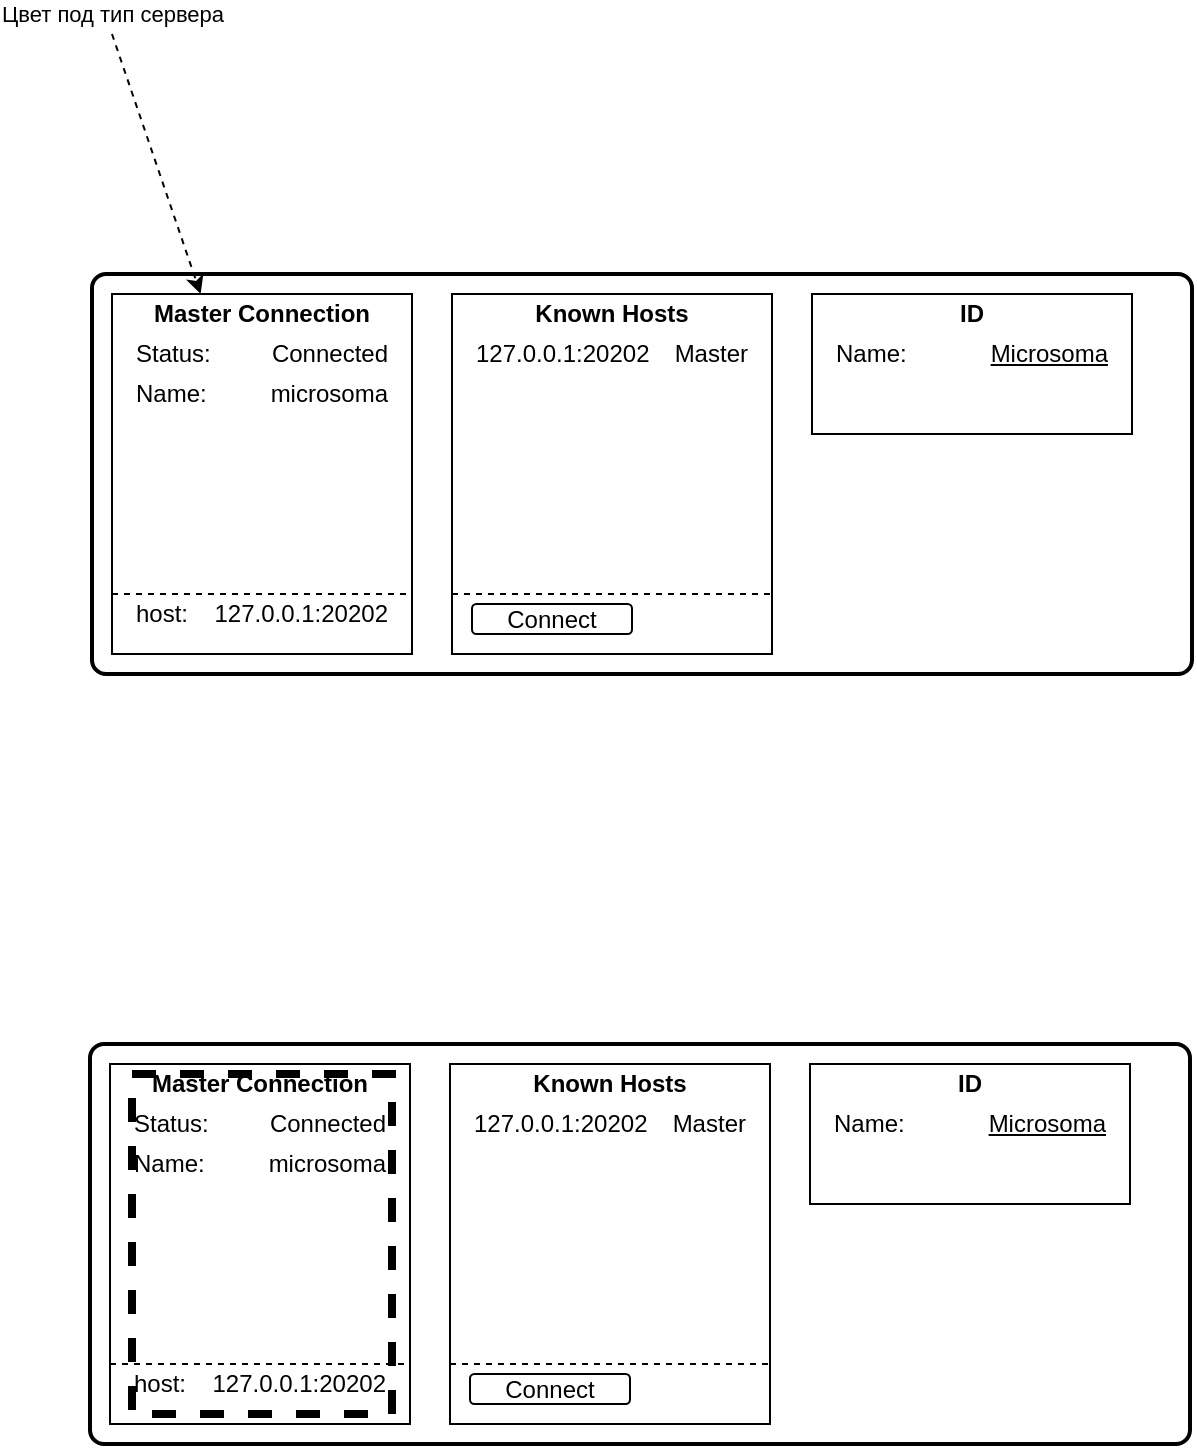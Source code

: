 <mxfile version="24.0.4" type="device">
  <diagram name="Страница — 1" id="NdSyuFLK1fj1kUjA3B4n">
    <mxGraphModel dx="573" dy="367" grid="1" gridSize="10" guides="1" tooltips="1" connect="1" arrows="1" fold="1" page="1" pageScale="1" pageWidth="827" pageHeight="1169" math="0" shadow="0">
      <root>
        <mxCell id="0" />
        <mxCell id="1" parent="0" />
        <mxCell id="UGXJc9DiYx_G-A-Y2eRg-1" value="" style="rounded=1;whiteSpace=wrap;html=1;absoluteArcSize=1;arcSize=14;strokeWidth=2;" parent="1" vertex="1">
          <mxGeometry x="140" y="200" width="550" height="200" as="geometry" />
        </mxCell>
        <mxCell id="UGXJc9DiYx_G-A-Y2eRg-3" value="" style="rounded=0;whiteSpace=wrap;html=1;" parent="1" vertex="1">
          <mxGeometry x="150" y="210" width="150" height="180" as="geometry" />
        </mxCell>
        <mxCell id="UGXJc9DiYx_G-A-Y2eRg-4" value="&lt;b&gt;Master Connection&lt;/b&gt;" style="text;html=1;align=center;verticalAlign=middle;whiteSpace=wrap;rounded=0;" parent="1" vertex="1">
          <mxGeometry x="150" y="210" width="150" height="20" as="geometry" />
        </mxCell>
        <mxCell id="UGXJc9DiYx_G-A-Y2eRg-5" value="Status:" style="text;html=1;align=left;verticalAlign=middle;whiteSpace=wrap;rounded=0;" parent="1" vertex="1">
          <mxGeometry x="160" y="230" width="60" height="20" as="geometry" />
        </mxCell>
        <mxCell id="UGXJc9DiYx_G-A-Y2eRg-7" value="Name:" style="text;html=1;align=left;verticalAlign=middle;whiteSpace=wrap;rounded=0;" parent="1" vertex="1">
          <mxGeometry x="160" y="250" width="60" height="20" as="geometry" />
        </mxCell>
        <mxCell id="UGXJc9DiYx_G-A-Y2eRg-8" value="" style="edgeStyle=none;orthogonalLoop=1;jettySize=auto;html=1;rounded=0;dashed=1;" parent="1" target="UGXJc9DiYx_G-A-Y2eRg-3" edge="1">
          <mxGeometry width="80" relative="1" as="geometry">
            <mxPoint x="150" y="80" as="sourcePoint" />
            <mxPoint x="230" y="80" as="targetPoint" />
            <Array as="points" />
          </mxGeometry>
        </mxCell>
        <mxCell id="UGXJc9DiYx_G-A-Y2eRg-9" value="Цвет под тип сервера" style="edgeLabel;html=1;align=center;verticalAlign=middle;resizable=0;points=[];" parent="UGXJc9DiYx_G-A-Y2eRg-8" vertex="1" connectable="0">
          <mxGeometry x="-0.881" y="-1" relative="1" as="geometry">
            <mxPoint x="-2" y="-18" as="offset" />
          </mxGeometry>
        </mxCell>
        <mxCell id="UGXJc9DiYx_G-A-Y2eRg-10" value="Connected" style="text;strokeColor=none;align=right;fillColor=none;html=1;verticalAlign=middle;whiteSpace=wrap;rounded=0;" parent="1" vertex="1">
          <mxGeometry x="230" y="230" width="60" height="20" as="geometry" />
        </mxCell>
        <mxCell id="UGXJc9DiYx_G-A-Y2eRg-11" value="microsoma" style="text;strokeColor=none;align=right;fillColor=none;html=1;verticalAlign=middle;whiteSpace=wrap;rounded=0;" parent="1" vertex="1">
          <mxGeometry x="230" y="250" width="60" height="20" as="geometry" />
        </mxCell>
        <mxCell id="UGXJc9DiYx_G-A-Y2eRg-12" value="host:" style="text;html=1;align=left;verticalAlign=middle;whiteSpace=wrap;rounded=0;" parent="1" vertex="1">
          <mxGeometry x="160" y="360" width="60" height="20" as="geometry" />
        </mxCell>
        <mxCell id="UGXJc9DiYx_G-A-Y2eRg-13" value="127.0.0.1:20202" style="text;strokeColor=none;align=right;fillColor=none;html=1;verticalAlign=middle;whiteSpace=wrap;rounded=0;" parent="1" vertex="1">
          <mxGeometry x="230" y="360" width="60" height="20" as="geometry" />
        </mxCell>
        <mxCell id="UGXJc9DiYx_G-A-Y2eRg-14" value="" style="endArrow=none;dashed=1;html=1;rounded=0;entryX=1;entryY=0.833;entryDx=0;entryDy=0;entryPerimeter=0;" parent="1" target="UGXJc9DiYx_G-A-Y2eRg-3" edge="1">
          <mxGeometry width="50" height="50" relative="1" as="geometry">
            <mxPoint x="150" y="360" as="sourcePoint" />
            <mxPoint x="290" y="359.94" as="targetPoint" />
          </mxGeometry>
        </mxCell>
        <mxCell id="UGXJc9DiYx_G-A-Y2eRg-15" value="" style="rounded=0;whiteSpace=wrap;html=1;" parent="1" vertex="1">
          <mxGeometry x="320" y="210" width="160" height="180" as="geometry" />
        </mxCell>
        <mxCell id="UGXJc9DiYx_G-A-Y2eRg-17" value="&lt;b&gt;Known Hosts&lt;/b&gt;" style="text;html=1;align=center;verticalAlign=middle;whiteSpace=wrap;rounded=0;" parent="1" vertex="1">
          <mxGeometry x="320" y="210" width="160" height="20" as="geometry" />
        </mxCell>
        <mxCell id="UGXJc9DiYx_G-A-Y2eRg-19" value="127.0.0.1:20202" style="text;html=1;align=left;verticalAlign=middle;whiteSpace=wrap;rounded=0;" parent="1" vertex="1">
          <mxGeometry x="330" y="230" width="60" height="20" as="geometry" />
        </mxCell>
        <mxCell id="UGXJc9DiYx_G-A-Y2eRg-20" value="Master" style="text;strokeColor=none;align=right;fillColor=none;html=1;verticalAlign=middle;whiteSpace=wrap;rounded=0;" parent="1" vertex="1">
          <mxGeometry x="410" y="230" width="60" height="20" as="geometry" />
        </mxCell>
        <mxCell id="UGXJc9DiYx_G-A-Y2eRg-22" value="" style="endArrow=none;dashed=1;html=1;rounded=0;entryX=1;entryY=0.833;entryDx=0;entryDy=0;entryPerimeter=0;" parent="1" target="UGXJc9DiYx_G-A-Y2eRg-15" edge="1">
          <mxGeometry width="50" height="50" relative="1" as="geometry">
            <mxPoint x="320" y="360" as="sourcePoint" />
            <mxPoint x="470" y="360" as="targetPoint" />
          </mxGeometry>
        </mxCell>
        <mxCell id="UGXJc9DiYx_G-A-Y2eRg-25" value="Connect" style="rounded=1;whiteSpace=wrap;html=1;" parent="1" vertex="1">
          <mxGeometry x="330" y="365" width="80" height="15" as="geometry" />
        </mxCell>
        <mxCell id="UGXJc9DiYx_G-A-Y2eRg-27" value="" style="rounded=0;whiteSpace=wrap;html=1;" parent="1" vertex="1">
          <mxGeometry x="500" y="210" width="160" height="70" as="geometry" />
        </mxCell>
        <mxCell id="UGXJc9DiYx_G-A-Y2eRg-28" value="&lt;b&gt;ID&lt;/b&gt;" style="text;html=1;align=center;verticalAlign=middle;whiteSpace=wrap;rounded=0;" parent="1" vertex="1">
          <mxGeometry x="500" y="210" width="160" height="20" as="geometry" />
        </mxCell>
        <mxCell id="UGXJc9DiYx_G-A-Y2eRg-30" value="Name:" style="text;html=1;align=left;verticalAlign=middle;whiteSpace=wrap;rounded=0;" parent="1" vertex="1">
          <mxGeometry x="510" y="230" width="60" height="20" as="geometry" />
        </mxCell>
        <mxCell id="UGXJc9DiYx_G-A-Y2eRg-31" value="&lt;u&gt;Microsoma&lt;/u&gt;" style="text;strokeColor=none;align=right;fillColor=none;html=1;verticalAlign=middle;whiteSpace=wrap;rounded=0;" parent="1" vertex="1">
          <mxGeometry x="590" y="230" width="60" height="20" as="geometry" />
        </mxCell>
        <mxCell id="UAAlNHdgz3jo1Fbqnn5t-1" value="" style="rounded=1;whiteSpace=wrap;html=1;absoluteArcSize=1;arcSize=14;strokeWidth=2;movable=0;resizable=0;rotatable=0;deletable=0;editable=0;locked=1;connectable=0;" vertex="1" parent="1">
          <mxGeometry x="139" y="585" width="550" height="200" as="geometry" />
        </mxCell>
        <mxCell id="UAAlNHdgz3jo1Fbqnn5t-2" value="" style="rounded=0;whiteSpace=wrap;html=1;movable=0;resizable=0;rotatable=0;deletable=0;editable=0;locked=1;connectable=0;" vertex="1" parent="1">
          <mxGeometry x="149" y="595" width="150" height="180" as="geometry" />
        </mxCell>
        <mxCell id="UAAlNHdgz3jo1Fbqnn5t-3" value="&lt;b&gt;Master Connection&lt;/b&gt;" style="text;html=1;align=center;verticalAlign=middle;whiteSpace=wrap;rounded=0;movable=0;resizable=0;rotatable=0;deletable=0;editable=0;locked=1;connectable=0;" vertex="1" parent="1">
          <mxGeometry x="149" y="595" width="150" height="20" as="geometry" />
        </mxCell>
        <mxCell id="UAAlNHdgz3jo1Fbqnn5t-4" value="Status:" style="text;html=1;align=left;verticalAlign=middle;whiteSpace=wrap;rounded=0;movable=0;resizable=0;rotatable=0;deletable=0;editable=0;locked=1;connectable=0;" vertex="1" parent="1">
          <mxGeometry x="159" y="615" width="60" height="20" as="geometry" />
        </mxCell>
        <mxCell id="UAAlNHdgz3jo1Fbqnn5t-5" value="Name:" style="text;html=1;align=left;verticalAlign=middle;whiteSpace=wrap;rounded=0;movable=0;resizable=0;rotatable=0;deletable=0;editable=0;locked=1;connectable=0;" vertex="1" parent="1">
          <mxGeometry x="159" y="635" width="60" height="20" as="geometry" />
        </mxCell>
        <mxCell id="UAAlNHdgz3jo1Fbqnn5t-6" value="Connected" style="text;strokeColor=none;align=right;fillColor=none;html=1;verticalAlign=middle;whiteSpace=wrap;rounded=0;movable=0;resizable=0;rotatable=0;deletable=0;editable=0;locked=1;connectable=0;" vertex="1" parent="1">
          <mxGeometry x="229" y="615" width="60" height="20" as="geometry" />
        </mxCell>
        <mxCell id="UAAlNHdgz3jo1Fbqnn5t-7" value="microsoma" style="text;strokeColor=none;align=right;fillColor=none;html=1;verticalAlign=middle;whiteSpace=wrap;rounded=0;movable=0;resizable=0;rotatable=0;deletable=0;editable=0;locked=1;connectable=0;" vertex="1" parent="1">
          <mxGeometry x="229" y="635" width="60" height="20" as="geometry" />
        </mxCell>
        <mxCell id="UAAlNHdgz3jo1Fbqnn5t-8" value="host:" style="text;html=1;align=left;verticalAlign=middle;whiteSpace=wrap;rounded=0;movable=0;resizable=0;rotatable=0;deletable=0;editable=0;locked=1;connectable=0;" vertex="1" parent="1">
          <mxGeometry x="159" y="745" width="60" height="20" as="geometry" />
        </mxCell>
        <mxCell id="UAAlNHdgz3jo1Fbqnn5t-9" value="127.0.0.1:20202" style="text;strokeColor=none;align=right;fillColor=none;html=1;verticalAlign=middle;whiteSpace=wrap;rounded=0;movable=0;resizable=0;rotatable=0;deletable=0;editable=0;locked=1;connectable=0;" vertex="1" parent="1">
          <mxGeometry x="229" y="745" width="60" height="20" as="geometry" />
        </mxCell>
        <mxCell id="UAAlNHdgz3jo1Fbqnn5t-10" value="" style="endArrow=none;dashed=1;html=1;rounded=0;entryX=1;entryY=0.833;entryDx=0;entryDy=0;entryPerimeter=0;movable=0;resizable=0;rotatable=0;deletable=0;editable=0;locked=1;connectable=0;" edge="1" target="UAAlNHdgz3jo1Fbqnn5t-2" parent="1">
          <mxGeometry width="50" height="50" relative="1" as="geometry">
            <mxPoint x="149" y="745" as="sourcePoint" />
            <mxPoint x="289" y="744.94" as="targetPoint" />
          </mxGeometry>
        </mxCell>
        <mxCell id="UAAlNHdgz3jo1Fbqnn5t-11" value="" style="rounded=0;whiteSpace=wrap;html=1;movable=0;resizable=0;rotatable=0;deletable=0;editable=0;locked=1;connectable=0;" vertex="1" parent="1">
          <mxGeometry x="319" y="595" width="160" height="180" as="geometry" />
        </mxCell>
        <mxCell id="UAAlNHdgz3jo1Fbqnn5t-12" value="&lt;b&gt;Known Hosts&lt;/b&gt;" style="text;html=1;align=center;verticalAlign=middle;whiteSpace=wrap;rounded=0;movable=0;resizable=0;rotatable=0;deletable=0;editable=0;locked=1;connectable=0;" vertex="1" parent="1">
          <mxGeometry x="319" y="595" width="160" height="20" as="geometry" />
        </mxCell>
        <mxCell id="UAAlNHdgz3jo1Fbqnn5t-13" value="127.0.0.1:20202" style="text;html=1;align=left;verticalAlign=middle;whiteSpace=wrap;rounded=0;movable=0;resizable=0;rotatable=0;deletable=0;editable=0;locked=1;connectable=0;" vertex="1" parent="1">
          <mxGeometry x="329" y="615" width="60" height="20" as="geometry" />
        </mxCell>
        <mxCell id="UAAlNHdgz3jo1Fbqnn5t-14" value="Master" style="text;strokeColor=none;align=right;fillColor=none;html=1;verticalAlign=middle;whiteSpace=wrap;rounded=0;movable=0;resizable=0;rotatable=0;deletable=0;editable=0;locked=1;connectable=0;" vertex="1" parent="1">
          <mxGeometry x="409" y="615" width="60" height="20" as="geometry" />
        </mxCell>
        <mxCell id="UAAlNHdgz3jo1Fbqnn5t-15" value="" style="endArrow=none;dashed=1;html=1;rounded=0;entryX=1;entryY=0.833;entryDx=0;entryDy=0;entryPerimeter=0;movable=0;resizable=0;rotatable=0;deletable=0;editable=0;locked=1;connectable=0;" edge="1" target="UAAlNHdgz3jo1Fbqnn5t-11" parent="1">
          <mxGeometry width="50" height="50" relative="1" as="geometry">
            <mxPoint x="319" y="745" as="sourcePoint" />
            <mxPoint x="469" y="745" as="targetPoint" />
          </mxGeometry>
        </mxCell>
        <mxCell id="UAAlNHdgz3jo1Fbqnn5t-16" value="Connect" style="rounded=1;whiteSpace=wrap;html=1;movable=0;resizable=0;rotatable=0;deletable=0;editable=0;locked=1;connectable=0;" vertex="1" parent="1">
          <mxGeometry x="329" y="750" width="80" height="15" as="geometry" />
        </mxCell>
        <mxCell id="UAAlNHdgz3jo1Fbqnn5t-17" value="" style="rounded=0;whiteSpace=wrap;html=1;movable=0;resizable=0;rotatable=0;deletable=0;editable=0;locked=1;connectable=0;" vertex="1" parent="1">
          <mxGeometry x="499" y="595" width="160" height="70" as="geometry" />
        </mxCell>
        <mxCell id="UAAlNHdgz3jo1Fbqnn5t-18" value="&lt;b&gt;ID&lt;/b&gt;" style="text;html=1;align=center;verticalAlign=middle;whiteSpace=wrap;rounded=0;movable=0;resizable=0;rotatable=0;deletable=0;editable=0;locked=1;connectable=0;" vertex="1" parent="1">
          <mxGeometry x="499" y="595" width="160" height="20" as="geometry" />
        </mxCell>
        <mxCell id="UAAlNHdgz3jo1Fbqnn5t-19" value="Name:" style="text;html=1;align=left;verticalAlign=middle;whiteSpace=wrap;rounded=0;movable=0;resizable=0;rotatable=0;deletable=0;editable=0;locked=1;connectable=0;" vertex="1" parent="1">
          <mxGeometry x="509" y="615" width="60" height="20" as="geometry" />
        </mxCell>
        <mxCell id="UAAlNHdgz3jo1Fbqnn5t-20" value="&lt;u&gt;Microsoma&lt;/u&gt;" style="text;strokeColor=none;align=right;fillColor=none;html=1;verticalAlign=middle;whiteSpace=wrap;rounded=0;movable=0;resizable=0;rotatable=0;deletable=0;editable=0;locked=1;connectable=0;" vertex="1" parent="1">
          <mxGeometry x="589" y="615" width="60" height="20" as="geometry" />
        </mxCell>
        <mxCell id="UAAlNHdgz3jo1Fbqnn5t-21" value="" style="rounded=0;whiteSpace=wrap;html=1;fillColor=none;strokeWidth=4;dashed=1;" vertex="1" parent="1">
          <mxGeometry x="160" y="600" width="130" height="170" as="geometry" />
        </mxCell>
      </root>
    </mxGraphModel>
  </diagram>
</mxfile>
